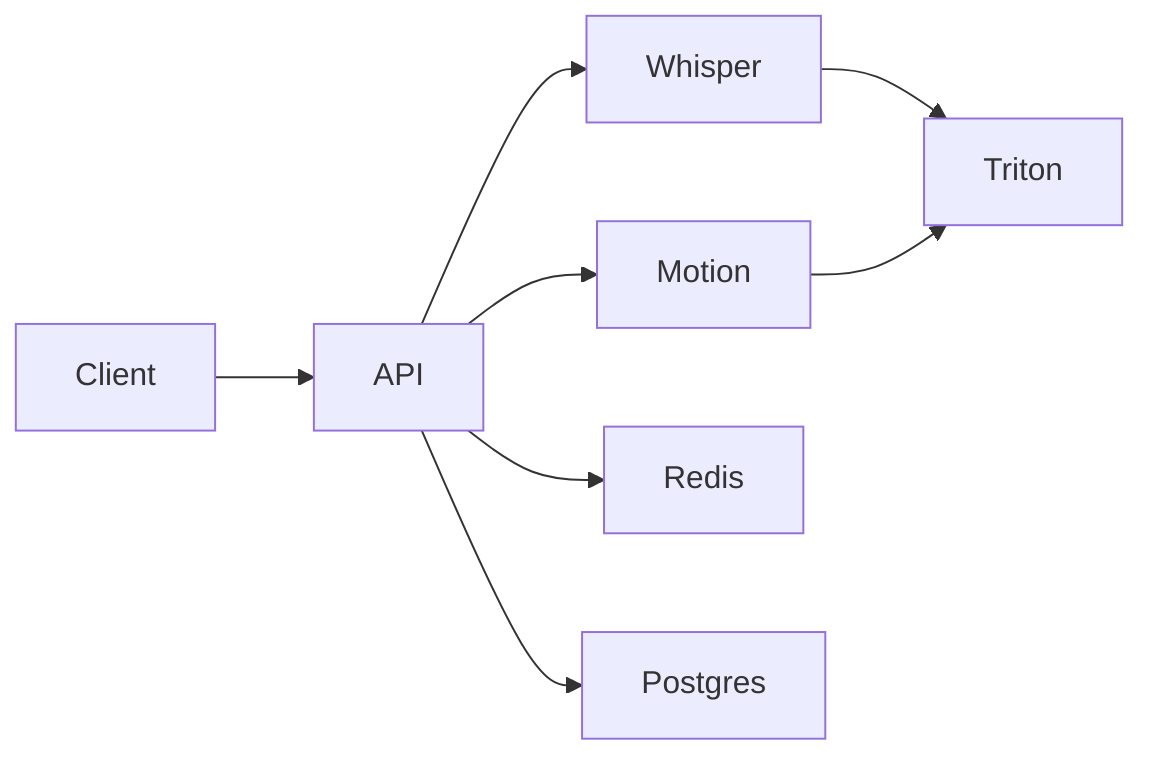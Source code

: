 %% Mermaid — System Architecture
flowchart LR
  Client --> API
  API --> Whisper
  API --> Motion
  Whisper --> Triton
  Motion --> Triton
  API --> Redis
  API --> Postgres